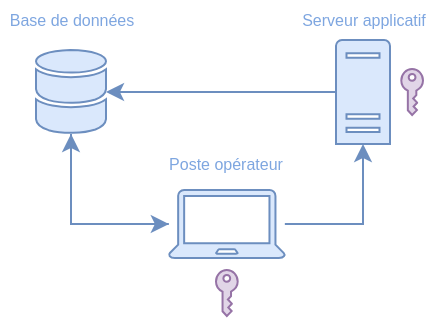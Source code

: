 <mxfile version="13.0.3" type="device" pages="2"><diagram id="rNWesm3-2o97AnqsP5GX" name="écrit"><mxGraphModel dx="331" dy="198" grid="1" gridSize="10" guides="1" tooltips="1" connect="1" arrows="1" fold="1" page="1" pageScale="1" pageWidth="850" pageHeight="1100" math="0" shadow="0"><root><mxCell id="0"/><mxCell id="1" parent="0"/><mxCell id="-DSxbExU60WQWAwMdeKb-2" style="edgeStyle=orthogonalEdgeStyle;rounded=0;orthogonalLoop=1;jettySize=auto;html=1;fillColor=#dae8fc;strokeColor=#6c8ebf;" parent="1" source="SRlJnvJhsRF57UOoBZDh-8" target="SRlJnvJhsRF57UOoBZDh-7" edge="1"><mxGeometry relative="1" as="geometry"><Array as="points"><mxPoint x="347" y="377"/></Array></mxGeometry></mxCell><mxCell id="SRlJnvJhsRF57UOoBZDh-8" value="" style="shadow=0;dashed=0;html=1;strokeColor=#6c8ebf;labelPosition=center;verticalLabelPosition=bottom;verticalAlign=top;outlineConnect=0;align=center;shape=mxgraph.office.databases.database_mini_2;fillColor=#dae8fc;" parent="1" vertex="1"><mxGeometry x="330" y="290" width="35" height="42" as="geometry"/></mxCell><mxCell id="SRlJnvJhsRF57UOoBZDh-19" style="edgeStyle=orthogonalEdgeStyle;rounded=0;orthogonalLoop=1;jettySize=auto;html=1;fillColor=#dae8fc;strokeColor=#6c8ebf;" parent="1" source="SRlJnvJhsRF57UOoBZDh-10" target="SRlJnvJhsRF57UOoBZDh-8" edge="1"><mxGeometry relative="1" as="geometry"/></mxCell><mxCell id="SRlJnvJhsRF57UOoBZDh-10" value="" style="pointerEvents=1;shadow=0;dashed=0;html=1;strokeColor=#6c8ebf;labelPosition=center;verticalLabelPosition=bottom;verticalAlign=top;outlineConnect=0;align=center;shape=mxgraph.office.servers.physical_host;fillColor=#dae8fc;" parent="1" vertex="1"><mxGeometry x="480" y="285" width="27" height="52" as="geometry"/></mxCell><mxCell id="SRlJnvJhsRF57UOoBZDh-18" style="edgeStyle=orthogonalEdgeStyle;rounded=0;orthogonalLoop=1;jettySize=auto;html=1;fillColor=#dae8fc;strokeColor=#6c8ebf;" parent="1" source="SRlJnvJhsRF57UOoBZDh-7" target="SRlJnvJhsRF57UOoBZDh-10" edge="1"><mxGeometry relative="1" as="geometry"/></mxCell><mxCell id="-DSxbExU60WQWAwMdeKb-1" style="edgeStyle=orthogonalEdgeStyle;rounded=0;orthogonalLoop=1;jettySize=auto;html=1;fillColor=#dae8fc;strokeColor=#6c8ebf;" parent="1" source="SRlJnvJhsRF57UOoBZDh-7" target="SRlJnvJhsRF57UOoBZDh-8" edge="1"><mxGeometry relative="1" as="geometry"/></mxCell><mxCell id="SRlJnvJhsRF57UOoBZDh-7" value="" style="pointerEvents=1;shadow=0;dashed=0;html=1;strokeColor=#6c8ebf;fillColor=#dae8fc;labelPosition=center;verticalLabelPosition=bottom;verticalAlign=top;outlineConnect=0;align=center;shape=mxgraph.office.devices.laptop;" parent="1" vertex="1"><mxGeometry x="396.42" y="360" width="58" height="34" as="geometry"/></mxCell><mxCell id="SRlJnvJhsRF57UOoBZDh-12" value="" style="pointerEvents=1;shadow=0;dashed=0;html=1;strokeColor=#9673a6;fillColor=#e1d5e7;labelPosition=center;verticalLabelPosition=bottom;verticalAlign=top;outlineConnect=0;align=center;shape=mxgraph.office.security.key_permissions;aspect=fixed;" parent="1" vertex="1"><mxGeometry x="420" y="400" width="10.85" height="23" as="geometry"/></mxCell><mxCell id="SRlJnvJhsRF57UOoBZDh-22" value="" style="pointerEvents=1;shadow=0;dashed=0;html=1;strokeColor=#9673a6;fillColor=#e1d5e7;labelPosition=center;verticalLabelPosition=bottom;verticalAlign=top;outlineConnect=0;align=center;shape=mxgraph.office.security.key_permissions;aspect=fixed;" parent="1" vertex="1"><mxGeometry x="512.65" y="299.5" width="10.85" height="23" as="geometry"/></mxCell><mxCell id="J3OvCcnaiAJGY2Xe4dQa-1" value="&lt;font style=&quot;font-size: 8px;&quot;&gt;Base de données&lt;/font&gt;" style="text;html=1;strokeColor=none;fillColor=none;align=center;verticalAlign=middle;whiteSpace=wrap;rounded=0;fontColor=#7EA6E0;fontSize=8;" parent="1" vertex="1"><mxGeometry x="312.5" y="265" width="70" height="20" as="geometry"/></mxCell><mxCell id="J3OvCcnaiAJGY2Xe4dQa-2" value="&lt;font style=&quot;font-size: 8px;&quot;&gt;Serveur applicatif&lt;/font&gt;" style="text;html=1;strokeColor=none;fillColor=none;align=center;verticalAlign=middle;whiteSpace=wrap;rounded=0;fontColor=#7EA6E0;fontSize=8;" parent="1" vertex="1"><mxGeometry x="458.5" y="265" width="70" height="20" as="geometry"/></mxCell><mxCell id="J3OvCcnaiAJGY2Xe4dQa-3" value="Poste opérateur" style="text;html=1;strokeColor=none;fillColor=none;align=center;verticalAlign=middle;whiteSpace=wrap;rounded=0;fontColor=#7EA6E0;fontSize=8;" parent="1" vertex="1"><mxGeometry x="395" y="337" width="60" height="20" as="geometry"/></mxCell></root></mxGraphModel></diagram><diagram id="HKmI3bhoobYH5Zs7-q6V" name="oral"><mxGraphModel dx="569" dy="340" grid="1" gridSize="10" guides="1" tooltips="1" connect="1" arrows="1" fold="1" page="1" pageScale="1" pageWidth="827" pageHeight="1169" math="0" shadow="0"><root><mxCell id="P1fQH0B6tnRKH_CJa9OJ-0"/><mxCell id="P1fQH0B6tnRKH_CJa9OJ-1" parent="P1fQH0B6tnRKH_CJa9OJ-0"/><mxCell id="1tiCLE_Rm2qQ5xdXJh6T-72" style="edgeStyle=orthogonalEdgeStyle;rounded=0;orthogonalLoop=1;jettySize=auto;html=1;fillColor=#dae8fc;strokeColor=#E13B13;" edge="1" parent="P1fQH0B6tnRKH_CJa9OJ-1" source="1tiCLE_Rm2qQ5xdXJh6T-78" target="1tiCLE_Rm2qQ5xdXJh6T-74"><mxGeometry relative="1" as="geometry"/></mxCell><mxCell id="1tiCLE_Rm2qQ5xdXJh6T-73" style="edgeStyle=orthogonalEdgeStyle;rounded=0;orthogonalLoop=1;jettySize=auto;html=1;fillColor=#dae8fc;strokeColor=#E13B13;" edge="1" parent="P1fQH0B6tnRKH_CJa9OJ-1" source="1tiCLE_Rm2qQ5xdXJh6T-74" target="1tiCLE_Rm2qQ5xdXJh6T-78"><mxGeometry relative="1" as="geometry"><Array as="points"><mxPoint x="314.5" y="362"/></Array></mxGeometry></mxCell><mxCell id="1tiCLE_Rm2qQ5xdXJh6T-74" value="" style="shadow=0;dashed=0;html=1;labelPosition=center;verticalLabelPosition=bottom;verticalAlign=top;outlineConnect=0;align=center;shape=mxgraph.office.databases.database_mini_2;fillColor=#f5f5f5;strokeColor=none;fontColor=#333333;" vertex="1" parent="P1fQH0B6tnRKH_CJa9OJ-1"><mxGeometry x="297.5" y="275" width="35" height="42" as="geometry"/></mxCell><mxCell id="1tiCLE_Rm2qQ5xdXJh6T-75" style="edgeStyle=orthogonalEdgeStyle;rounded=0;orthogonalLoop=1;jettySize=auto;html=1;fillColor=#f5f5f5;strokeColor=#e13b13;" edge="1" parent="P1fQH0B6tnRKH_CJa9OJ-1" source="1tiCLE_Rm2qQ5xdXJh6T-76" target="1tiCLE_Rm2qQ5xdXJh6T-74"><mxGeometry relative="1" as="geometry"/></mxCell><mxCell id="1tiCLE_Rm2qQ5xdXJh6T-76" value="" style="pointerEvents=1;shadow=0;dashed=0;html=1;strokeColor=none;labelPosition=center;verticalLabelPosition=bottom;verticalAlign=top;outlineConnect=0;align=center;shape=mxgraph.office.servers.physical_host;fillColor=#f5f5f5;fontColor=#333333;" vertex="1" parent="P1fQH0B6tnRKH_CJa9OJ-1"><mxGeometry x="447.5" y="270" width="27" height="52" as="geometry"/></mxCell><mxCell id="1tiCLE_Rm2qQ5xdXJh6T-77" style="edgeStyle=orthogonalEdgeStyle;rounded=0;orthogonalLoop=1;jettySize=auto;html=1;fillColor=#dae8fc;strokeColor=#E13B13;" edge="1" parent="P1fQH0B6tnRKH_CJa9OJ-1" source="1tiCLE_Rm2qQ5xdXJh6T-78" target="1tiCLE_Rm2qQ5xdXJh6T-76"><mxGeometry relative="1" as="geometry"/></mxCell><mxCell id="1tiCLE_Rm2qQ5xdXJh6T-78" value="" style="pointerEvents=1;shadow=0;dashed=0;html=1;labelPosition=center;verticalLabelPosition=bottom;verticalAlign=top;outlineConnect=0;align=center;shape=mxgraph.office.devices.laptop;fillColor=#f5f5f5;strokeColor=none;fontColor=#333333;" vertex="1" parent="P1fQH0B6tnRKH_CJa9OJ-1"><mxGeometry x="363.92" y="345" width="58" height="34" as="geometry"/></mxCell><mxCell id="1tiCLE_Rm2qQ5xdXJh6T-79" value="" style="pointerEvents=1;shadow=0;dashed=0;html=1;strokeColor=#E13B13;fillColor=none;labelPosition=center;verticalLabelPosition=bottom;verticalAlign=top;outlineConnect=0;align=center;shape=mxgraph.office.security.key_permissions;aspect=fixed;" vertex="1" parent="P1fQH0B6tnRKH_CJa9OJ-1"><mxGeometry x="387.5" y="385" width="10.85" height="23" as="geometry"/></mxCell><mxCell id="1tiCLE_Rm2qQ5xdXJh6T-80" value="" style="pointerEvents=1;shadow=0;dashed=0;html=1;strokeColor=#E13B13;fillColor=none;labelPosition=center;verticalLabelPosition=bottom;verticalAlign=top;outlineConnect=0;align=center;shape=mxgraph.office.security.key_permissions;aspect=fixed;" vertex="1" parent="P1fQH0B6tnRKH_CJa9OJ-1"><mxGeometry x="480.15" y="284.5" width="10.85" height="23" as="geometry"/></mxCell><mxCell id="1tiCLE_Rm2qQ5xdXJh6T-81" value="&lt;font style=&quot;font-size: 8px;&quot;&gt;Base de données&lt;/font&gt;" style="text;html=1;strokeColor=none;fillColor=none;align=center;verticalAlign=middle;whiteSpace=wrap;rounded=0;fontColor=#999999;fontSize=8;" vertex="1" parent="P1fQH0B6tnRKH_CJa9OJ-1"><mxGeometry x="280" y="250" width="70" height="20" as="geometry"/></mxCell><mxCell id="1tiCLE_Rm2qQ5xdXJh6T-82" value="&lt;font style=&quot;font-size: 8px;&quot;&gt;Serveur applicatif&lt;/font&gt;" style="text;html=1;strokeColor=none;fillColor=none;align=center;verticalAlign=middle;whiteSpace=wrap;rounded=0;fontColor=#999999;fontSize=8;" vertex="1" parent="P1fQH0B6tnRKH_CJa9OJ-1"><mxGeometry x="426" y="250" width="70" height="20" as="geometry"/></mxCell><mxCell id="1tiCLE_Rm2qQ5xdXJh6T-83" value="Poste opérateur" style="text;html=1;strokeColor=none;fillColor=none;align=center;verticalAlign=middle;whiteSpace=wrap;rounded=0;fontColor=#999999;fontSize=8;" vertex="1" parent="P1fQH0B6tnRKH_CJa9OJ-1"><mxGeometry x="362.5" y="322" width="60" height="20" as="geometry"/></mxCell></root></mxGraphModel></diagram></mxfile>